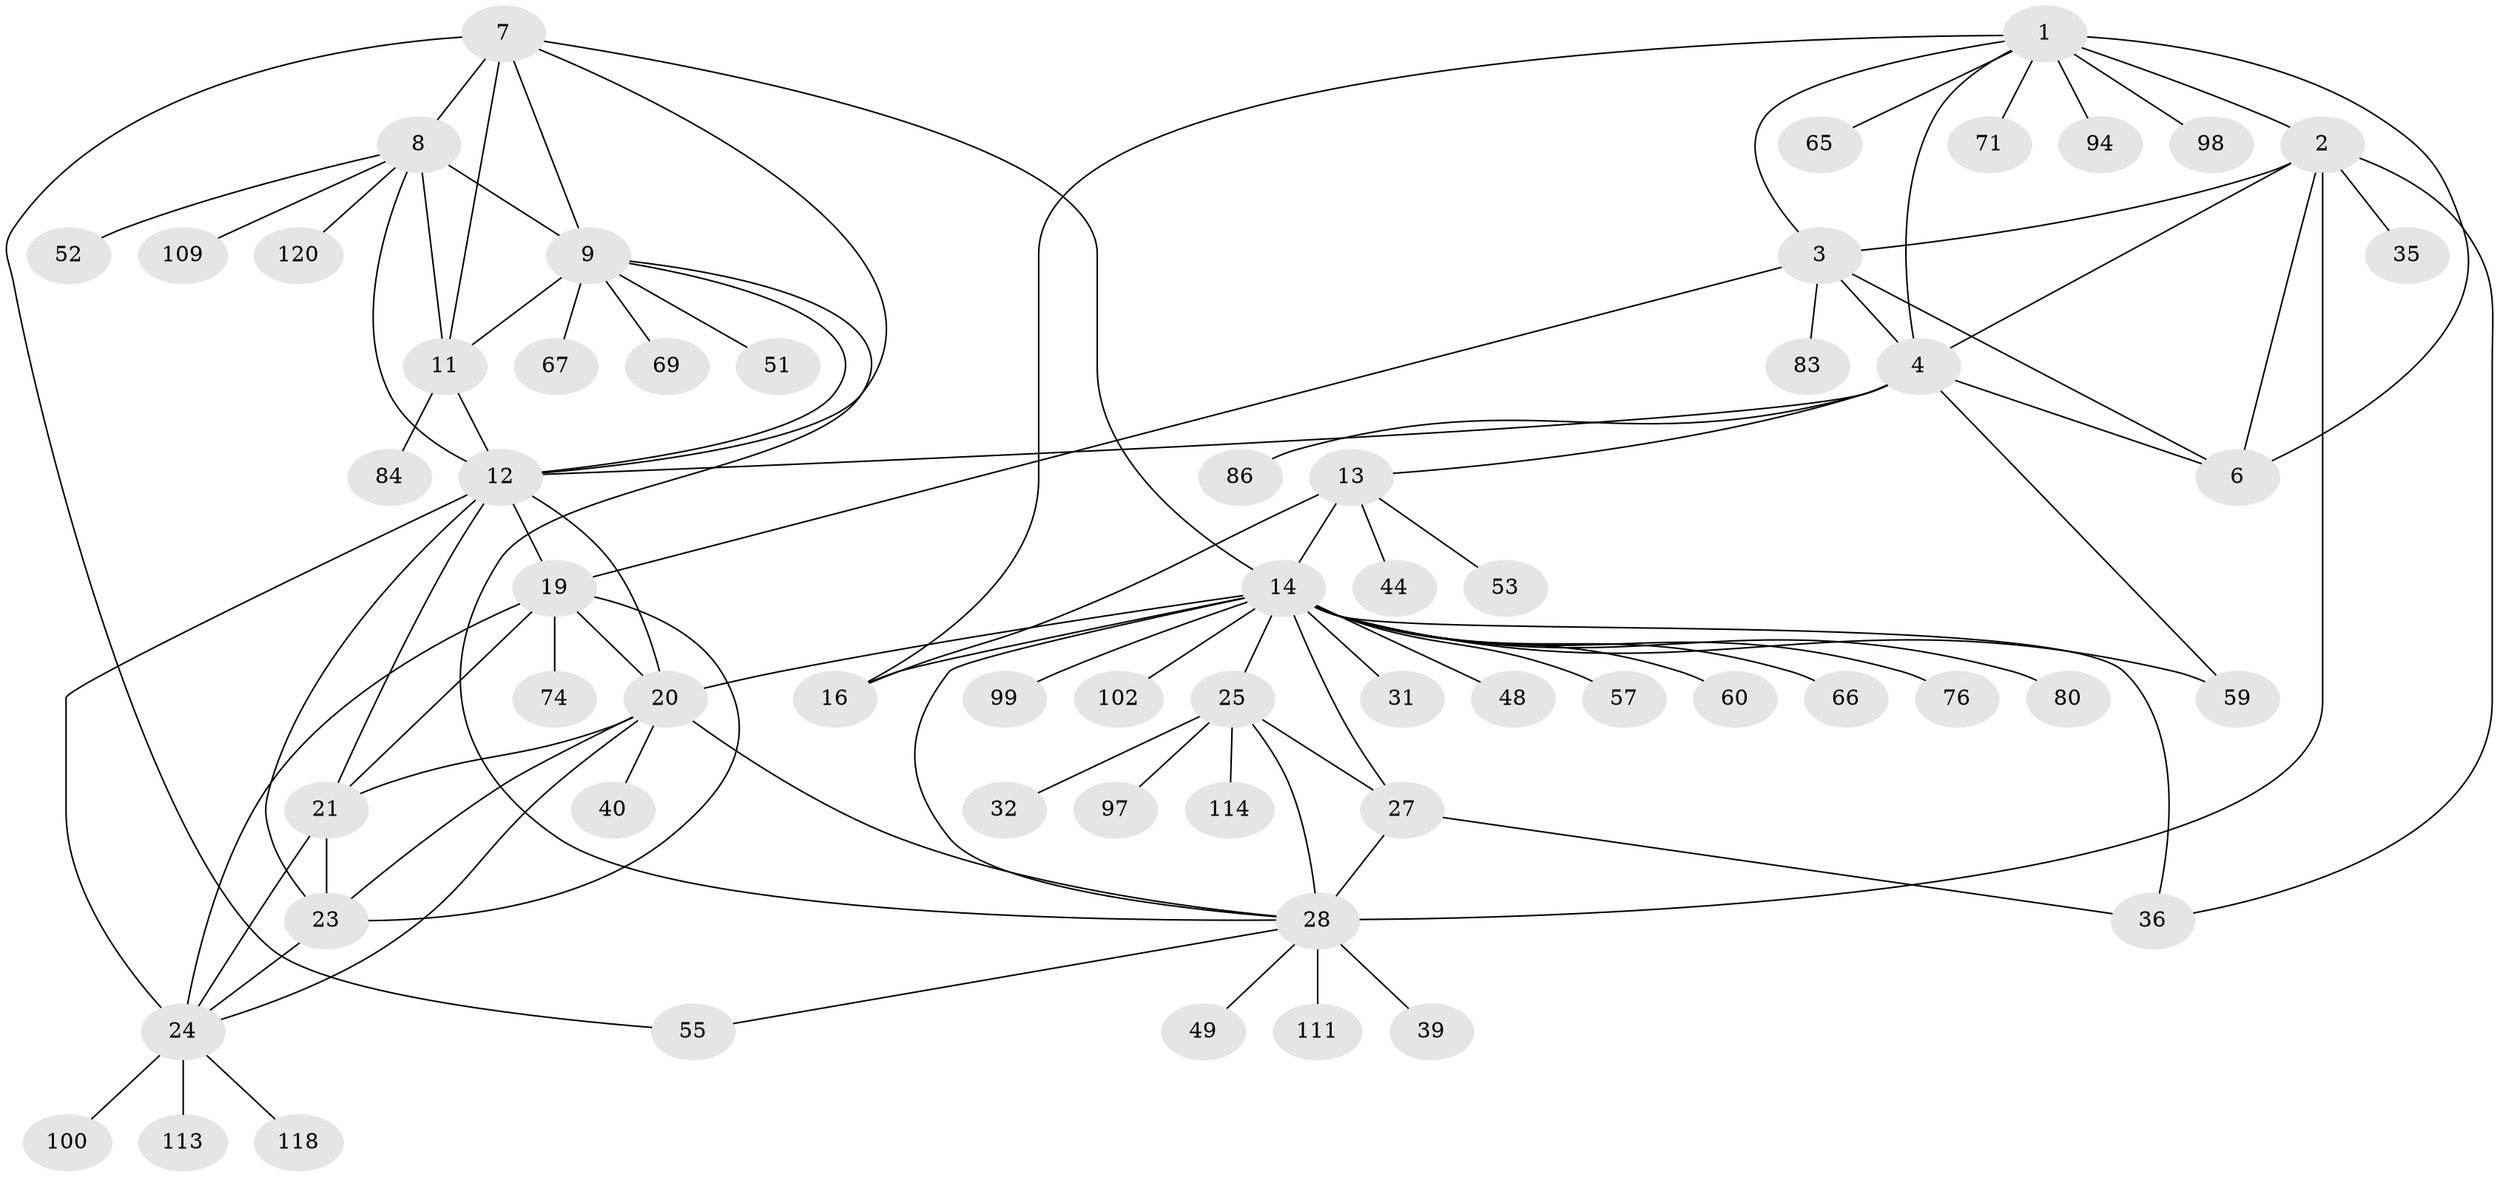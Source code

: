 // original degree distribution, {10: 0.041666666666666664, 8: 0.05, 7: 0.041666666666666664, 6: 0.03333333333333333, 9: 0.025, 11: 0.025, 13: 0.008333333333333333, 5: 0.016666666666666666, 12: 0.008333333333333333, 1: 0.5833333333333334, 2: 0.13333333333333333, 3: 0.03333333333333333}
// Generated by graph-tools (version 1.1) at 2025/16/03/09/25 04:16:00]
// undirected, 60 vertices, 96 edges
graph export_dot {
graph [start="1"]
  node [color=gray90,style=filled];
  1;
  2 [super="+5+34+72+82"];
  3;
  4 [super="+38"];
  6 [super="+78"];
  7 [super="+46"];
  8 [super="+10"];
  9;
  11;
  12 [super="+79+87+22+45+58"];
  13 [super="+50+68+81+106+54+63"];
  14 [super="+41+17+15"];
  16 [super="+42+92"];
  19;
  20 [super="+101+93+73+56"];
  21 [super="+62"];
  23 [super="+91+104+43"];
  24;
  25;
  27 [super="+30+119+103+37"];
  28 [super="+29"];
  31;
  32 [super="+116"];
  35;
  36;
  39;
  40;
  44;
  48;
  49;
  51;
  52 [super="+70"];
  53;
  55;
  57;
  59 [super="+95+96"];
  60 [super="+61"];
  65;
  66;
  67;
  69 [super="+75+77"];
  71;
  74;
  76;
  80;
  83;
  84 [super="+115"];
  86;
  94;
  97 [super="+112"];
  98;
  99;
  100;
  102;
  109;
  111;
  113;
  114;
  118;
  120;
  1 -- 2 [weight=2];
  1 -- 3;
  1 -- 4;
  1 -- 6;
  1 -- 16;
  1 -- 65;
  1 -- 71;
  1 -- 94;
  1 -- 98;
  2 -- 3 [weight=2];
  2 -- 4 [weight=2];
  2 -- 6 [weight=2];
  2 -- 35;
  2 -- 36;
  2 -- 28 [weight=2];
  3 -- 4;
  3 -- 6;
  3 -- 19;
  3 -- 83;
  4 -- 6;
  4 -- 12;
  4 -- 86;
  4 -- 13;
  4 -- 59;
  7 -- 8 [weight=2];
  7 -- 9;
  7 -- 11;
  7 -- 12;
  7 -- 14;
  7 -- 55;
  8 -- 9 [weight=2];
  8 -- 11 [weight=2];
  8 -- 12 [weight=2];
  8 -- 52;
  8 -- 109;
  8 -- 120;
  9 -- 11;
  9 -- 12;
  9 -- 28;
  9 -- 51;
  9 -- 67;
  9 -- 69;
  11 -- 12;
  11 -- 84;
  12 -- 19;
  12 -- 20;
  12 -- 21;
  12 -- 23;
  12 -- 24;
  13 -- 14 [weight=4];
  13 -- 16;
  13 -- 44;
  13 -- 53;
  14 -- 16 [weight=5];
  14 -- 48;
  14 -- 57;
  14 -- 76;
  14 -- 99;
  14 -- 66;
  14 -- 36;
  14 -- 102;
  14 -- 80;
  14 -- 28 [weight=2];
  14 -- 20 [weight=2];
  14 -- 25;
  14 -- 27 [weight=2];
  14 -- 60;
  14 -- 59;
  14 -- 31;
  19 -- 20;
  19 -- 21;
  19 -- 23;
  19 -- 24;
  19 -- 74;
  20 -- 21;
  20 -- 23;
  20 -- 24;
  20 -- 28;
  20 -- 40;
  21 -- 23;
  21 -- 24;
  23 -- 24;
  24 -- 100;
  24 -- 113;
  24 -- 118;
  25 -- 27 [weight=2];
  25 -- 28 [weight=2];
  25 -- 32;
  25 -- 97;
  25 -- 114;
  27 -- 28 [weight=4];
  27 -- 36;
  28 -- 55;
  28 -- 49;
  28 -- 39;
  28 -- 111;
}
